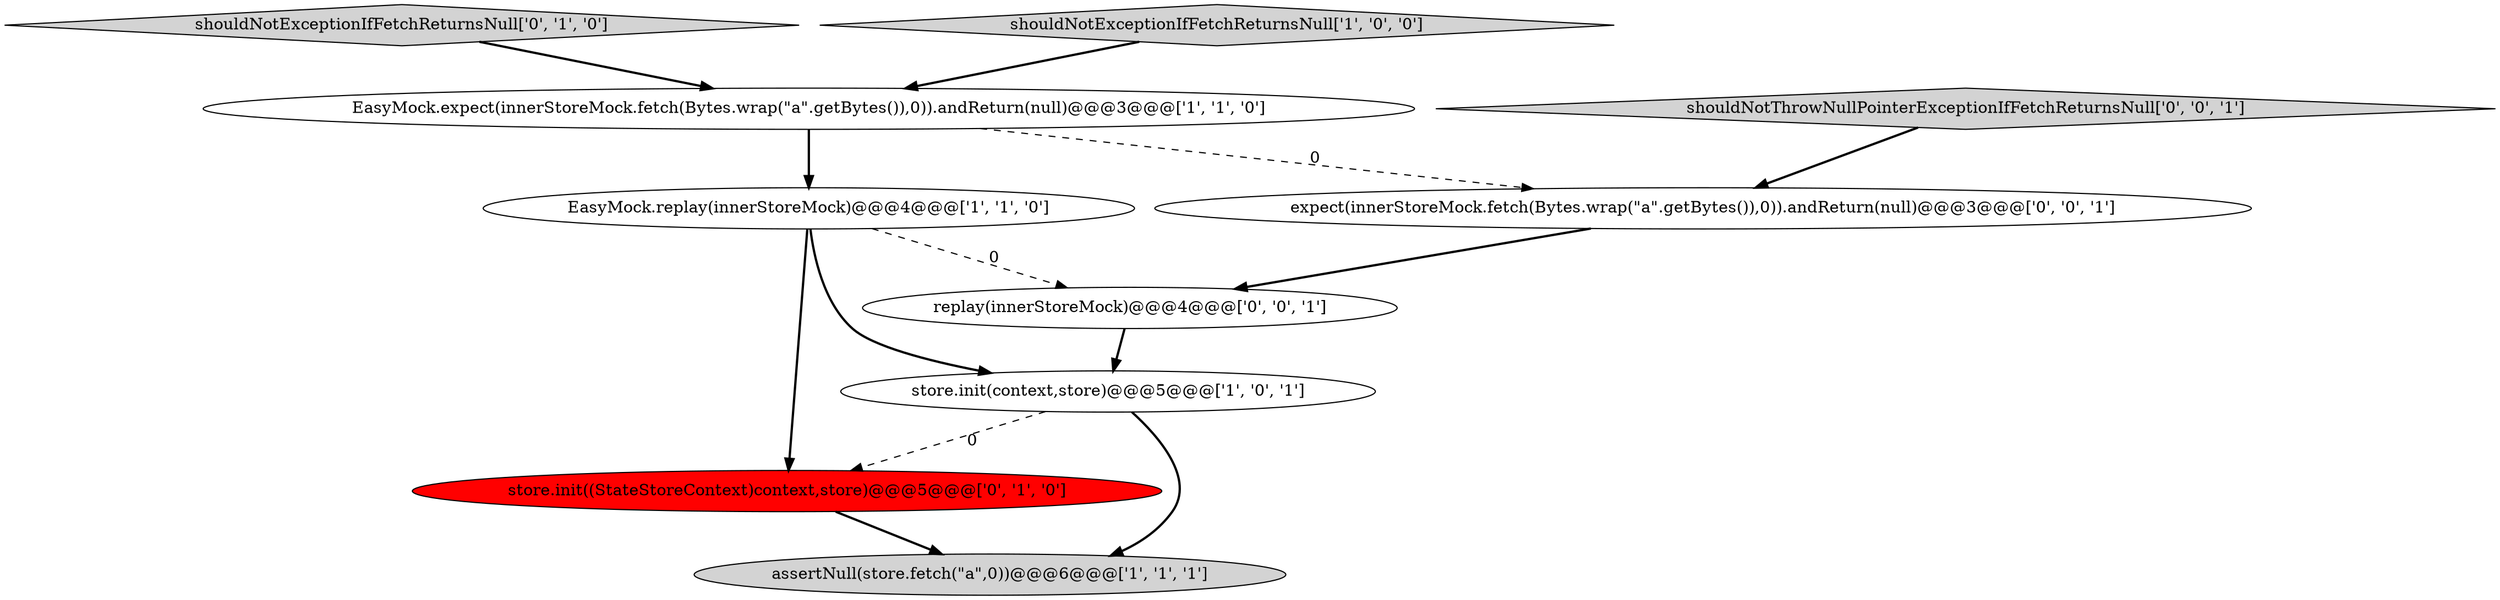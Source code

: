 digraph {
6 [style = filled, label = "store.init((StateStoreContext)context,store)@@@5@@@['0', '1', '0']", fillcolor = red, shape = ellipse image = "AAA1AAABBB2BBB"];
5 [style = filled, label = "shouldNotExceptionIfFetchReturnsNull['0', '1', '0']", fillcolor = lightgray, shape = diamond image = "AAA0AAABBB2BBB"];
1 [style = filled, label = "EasyMock.expect(innerStoreMock.fetch(Bytes.wrap(\"a\".getBytes()),0)).andReturn(null)@@@3@@@['1', '1', '0']", fillcolor = white, shape = ellipse image = "AAA0AAABBB1BBB"];
3 [style = filled, label = "shouldNotExceptionIfFetchReturnsNull['1', '0', '0']", fillcolor = lightgray, shape = diamond image = "AAA0AAABBB1BBB"];
8 [style = filled, label = "expect(innerStoreMock.fetch(Bytes.wrap(\"a\".getBytes()),0)).andReturn(null)@@@3@@@['0', '0', '1']", fillcolor = white, shape = ellipse image = "AAA0AAABBB3BBB"];
0 [style = filled, label = "assertNull(store.fetch(\"a\",0))@@@6@@@['1', '1', '1']", fillcolor = lightgray, shape = ellipse image = "AAA0AAABBB1BBB"];
2 [style = filled, label = "store.init(context,store)@@@5@@@['1', '0', '1']", fillcolor = white, shape = ellipse image = "AAA0AAABBB1BBB"];
9 [style = filled, label = "shouldNotThrowNullPointerExceptionIfFetchReturnsNull['0', '0', '1']", fillcolor = lightgray, shape = diamond image = "AAA0AAABBB3BBB"];
4 [style = filled, label = "EasyMock.replay(innerStoreMock)@@@4@@@['1', '1', '0']", fillcolor = white, shape = ellipse image = "AAA0AAABBB1BBB"];
7 [style = filled, label = "replay(innerStoreMock)@@@4@@@['0', '0', '1']", fillcolor = white, shape = ellipse image = "AAA0AAABBB3BBB"];
5->1 [style = bold, label=""];
1->8 [style = dashed, label="0"];
1->4 [style = bold, label=""];
2->0 [style = bold, label=""];
6->0 [style = bold, label=""];
4->2 [style = bold, label=""];
3->1 [style = bold, label=""];
9->8 [style = bold, label=""];
4->6 [style = bold, label=""];
7->2 [style = bold, label=""];
4->7 [style = dashed, label="0"];
8->7 [style = bold, label=""];
2->6 [style = dashed, label="0"];
}
